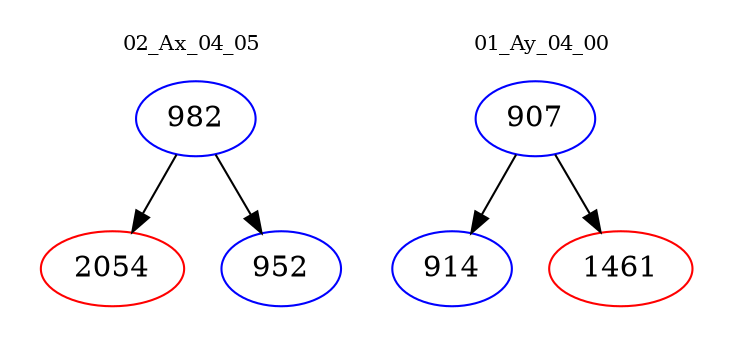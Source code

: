 digraph{
subgraph cluster_0 {
color = white
label = "02_Ax_04_05";
fontsize=10;
T0_982 [label="982", color="blue"]
T0_982 -> T0_2054 [color="black"]
T0_2054 [label="2054", color="red"]
T0_982 -> T0_952 [color="black"]
T0_952 [label="952", color="blue"]
}
subgraph cluster_1 {
color = white
label = "01_Ay_04_00";
fontsize=10;
T1_907 [label="907", color="blue"]
T1_907 -> T1_914 [color="black"]
T1_914 [label="914", color="blue"]
T1_907 -> T1_1461 [color="black"]
T1_1461 [label="1461", color="red"]
}
}
